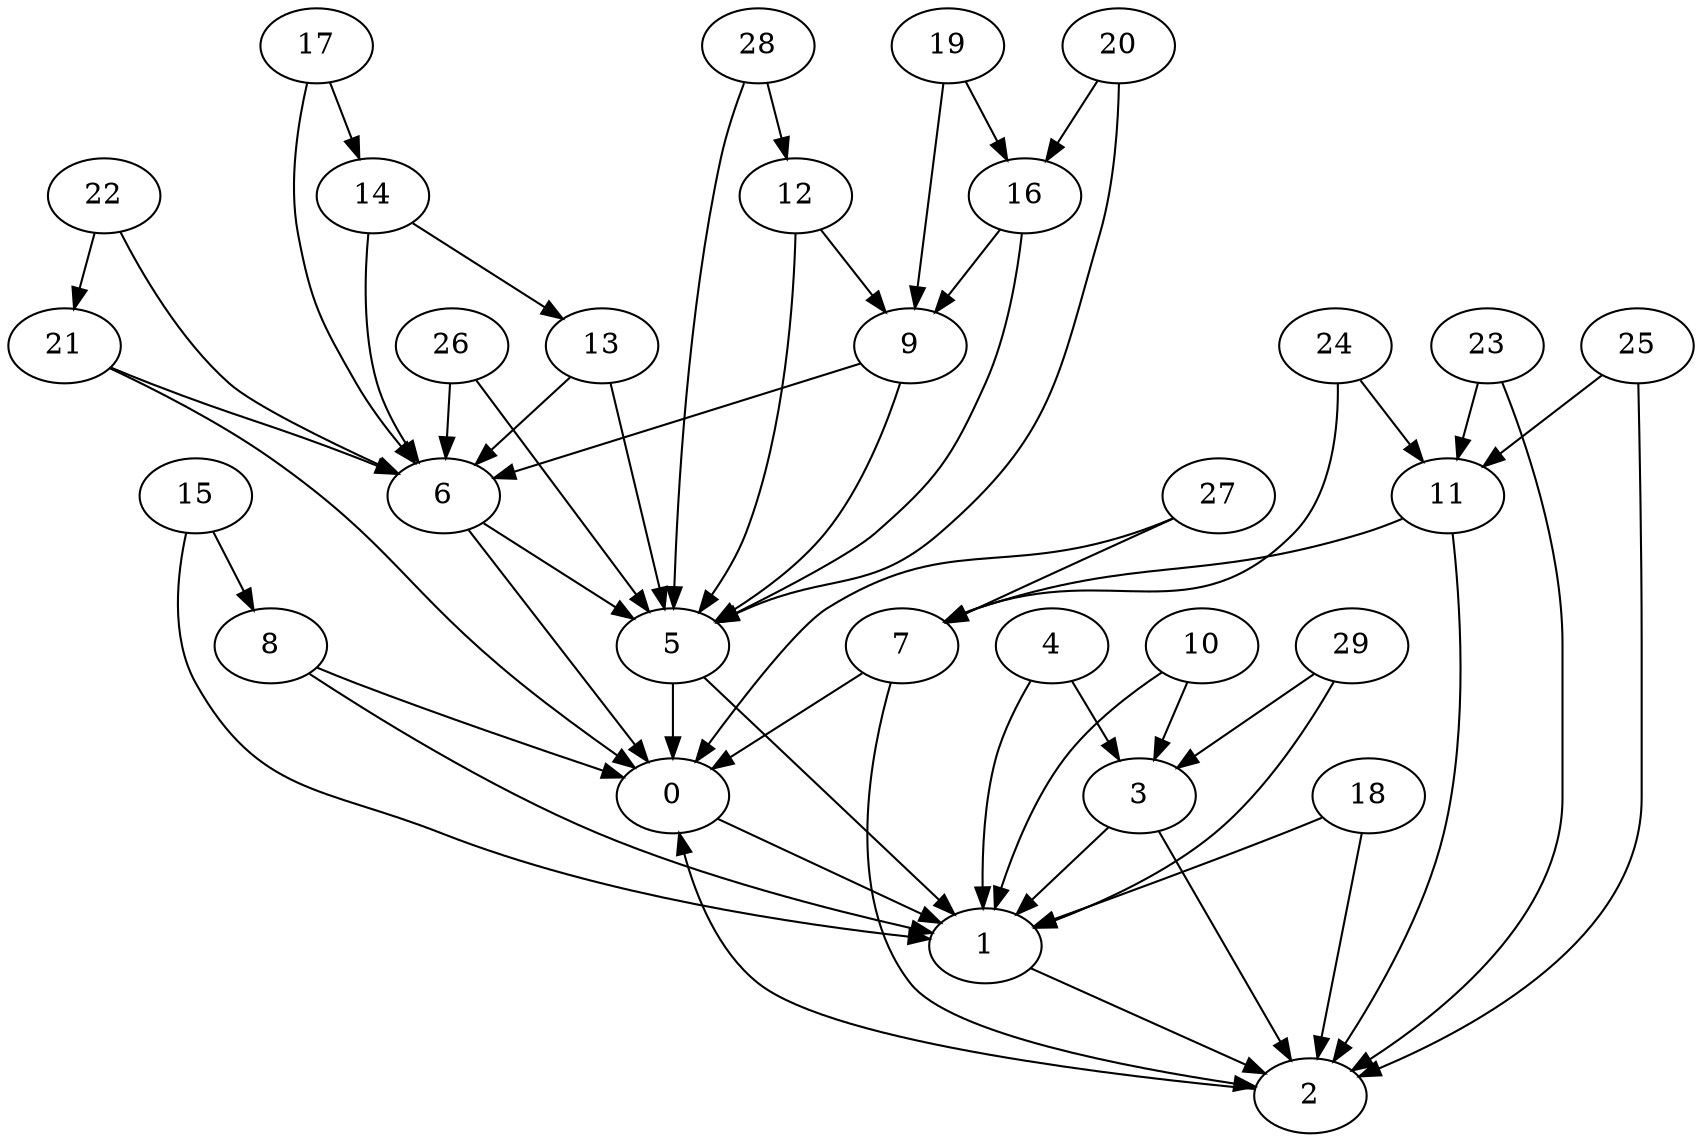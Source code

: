 digraph Dorogovtsev_Mendes_nodes_30 {
0;
1;
2;
3;
4;
5;
6;
7;
8;
9;
10;
11;
12;
13;
14;
15;
16;
17;
18;
19;
20;
21;
22;
23;
24;
25;
26;
27;
28;
29;
0 -> 1;
1 -> 2;
2 -> 0;
3 -> 1;
3 -> 2;
4 -> 3;
4 -> 1;
5 -> 0;
5 -> 1;
6 -> 5;
6 -> 0;
7 -> 2;
7 -> 0;
8 -> 0;
8 -> 1;
9 -> 6;
9 -> 5;
10 -> 3;
10 -> 1;
11 -> 7;
11 -> 2;
12 -> 9;
12 -> 5;
13 -> 6;
13 -> 5;
14 -> 13;
14 -> 6;
15 -> 8;
15 -> 1;
16 -> 9;
16 -> 5;
17 -> 14;
17 -> 6;
18 -> 1;
18 -> 2;
19 -> 16;
19 -> 9;
20 -> 16;
20 -> 5;
21 -> 6;
21 -> 0;
22 -> 21;
22 -> 6;
23 -> 11;
23 -> 2;
24 -> 11;
24 -> 7;
25 -> 11;
25 -> 2;
26 -> 6;
26 -> 5;
27 -> 7;
27 -> 0;
28 -> 12;
28 -> 5;
29 -> 3;
29 -> 1;
}